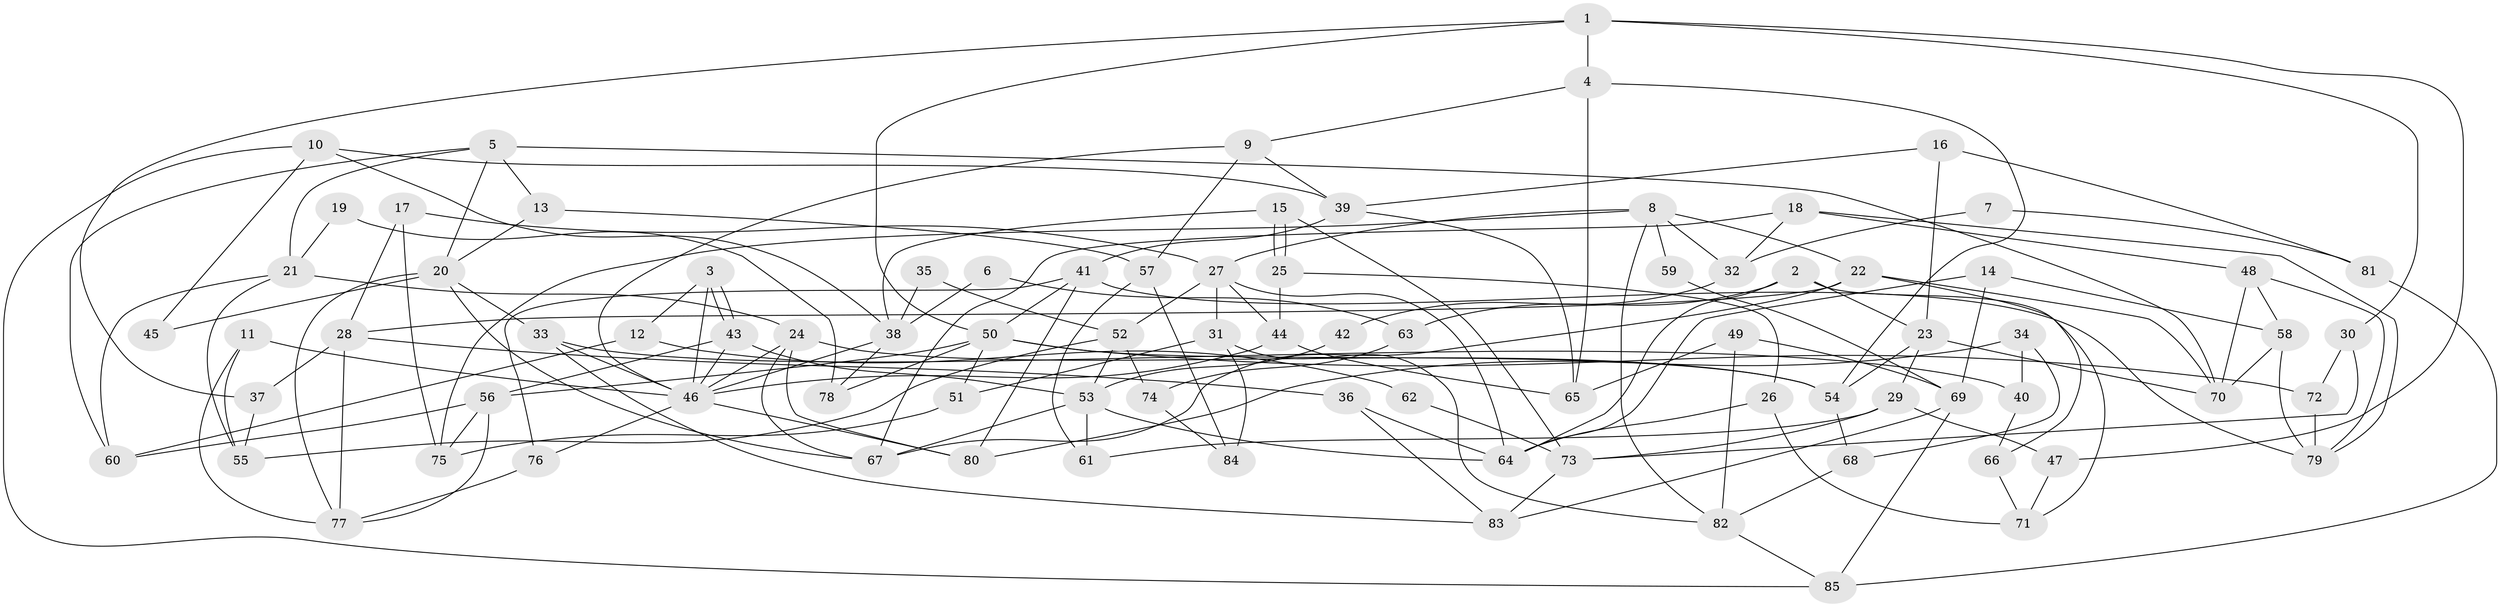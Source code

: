 // coarse degree distribution, {9: 0.1111111111111111, 10: 0.07407407407407407, 6: 0.18518518518518517, 7: 0.2962962962962963, 3: 0.1111111111111111, 4: 0.1111111111111111, 5: 0.07407407407407407, 8: 0.037037037037037035}
// Generated by graph-tools (version 1.1) at 2025/37/03/04/25 23:37:00]
// undirected, 85 vertices, 170 edges
graph export_dot {
  node [color=gray90,style=filled];
  1;
  2;
  3;
  4;
  5;
  6;
  7;
  8;
  9;
  10;
  11;
  12;
  13;
  14;
  15;
  16;
  17;
  18;
  19;
  20;
  21;
  22;
  23;
  24;
  25;
  26;
  27;
  28;
  29;
  30;
  31;
  32;
  33;
  34;
  35;
  36;
  37;
  38;
  39;
  40;
  41;
  42;
  43;
  44;
  45;
  46;
  47;
  48;
  49;
  50;
  51;
  52;
  53;
  54;
  55;
  56;
  57;
  58;
  59;
  60;
  61;
  62;
  63;
  64;
  65;
  66;
  67;
  68;
  69;
  70;
  71;
  72;
  73;
  74;
  75;
  76;
  77;
  78;
  79;
  80;
  81;
  82;
  83;
  84;
  85;
  1 -- 30;
  1 -- 4;
  1 -- 37;
  1 -- 47;
  1 -- 50;
  2 -- 71;
  2 -- 64;
  2 -- 23;
  2 -- 63;
  3 -- 46;
  3 -- 43;
  3 -- 43;
  3 -- 12;
  4 -- 54;
  4 -- 65;
  4 -- 9;
  5 -- 70;
  5 -- 13;
  5 -- 20;
  5 -- 21;
  5 -- 60;
  6 -- 63;
  6 -- 38;
  7 -- 32;
  7 -- 81;
  8 -- 75;
  8 -- 27;
  8 -- 22;
  8 -- 32;
  8 -- 59;
  8 -- 82;
  9 -- 46;
  9 -- 39;
  9 -- 57;
  10 -- 39;
  10 -- 38;
  10 -- 45;
  10 -- 85;
  11 -- 77;
  11 -- 46;
  11 -- 55;
  12 -- 60;
  12 -- 62;
  13 -- 20;
  13 -- 57;
  14 -- 69;
  14 -- 58;
  14 -- 64;
  15 -- 73;
  15 -- 25;
  15 -- 25;
  15 -- 38;
  16 -- 39;
  16 -- 23;
  16 -- 81;
  17 -- 27;
  17 -- 28;
  17 -- 75;
  18 -- 79;
  18 -- 67;
  18 -- 32;
  18 -- 48;
  19 -- 78;
  19 -- 21;
  20 -- 33;
  20 -- 45;
  20 -- 67;
  20 -- 77;
  21 -- 55;
  21 -- 24;
  21 -- 60;
  22 -- 67;
  22 -- 28;
  22 -- 66;
  22 -- 70;
  23 -- 70;
  23 -- 29;
  23 -- 54;
  24 -- 80;
  24 -- 46;
  24 -- 54;
  24 -- 67;
  25 -- 44;
  25 -- 26;
  26 -- 64;
  26 -- 71;
  27 -- 52;
  27 -- 64;
  27 -- 31;
  27 -- 44;
  28 -- 77;
  28 -- 36;
  28 -- 37;
  29 -- 47;
  29 -- 61;
  29 -- 73;
  30 -- 72;
  30 -- 73;
  31 -- 51;
  31 -- 82;
  31 -- 84;
  32 -- 42;
  33 -- 46;
  33 -- 83;
  33 -- 40;
  34 -- 68;
  34 -- 80;
  34 -- 40;
  35 -- 38;
  35 -- 52;
  36 -- 64;
  36 -- 83;
  37 -- 55;
  38 -- 46;
  38 -- 78;
  39 -- 41;
  39 -- 65;
  40 -- 66;
  41 -- 50;
  41 -- 76;
  41 -- 79;
  41 -- 80;
  42 -- 53;
  43 -- 56;
  43 -- 46;
  43 -- 53;
  44 -- 46;
  44 -- 65;
  46 -- 76;
  46 -- 80;
  47 -- 71;
  48 -- 70;
  48 -- 58;
  48 -- 79;
  49 -- 65;
  49 -- 82;
  49 -- 69;
  50 -- 54;
  50 -- 51;
  50 -- 56;
  50 -- 72;
  50 -- 78;
  51 -- 75;
  52 -- 53;
  52 -- 55;
  52 -- 74;
  53 -- 67;
  53 -- 61;
  53 -- 64;
  54 -- 68;
  56 -- 60;
  56 -- 75;
  56 -- 77;
  57 -- 61;
  57 -- 84;
  58 -- 79;
  58 -- 70;
  59 -- 69;
  62 -- 73;
  63 -- 74;
  66 -- 71;
  68 -- 82;
  69 -- 85;
  69 -- 83;
  72 -- 79;
  73 -- 83;
  74 -- 84;
  76 -- 77;
  81 -- 85;
  82 -- 85;
}
